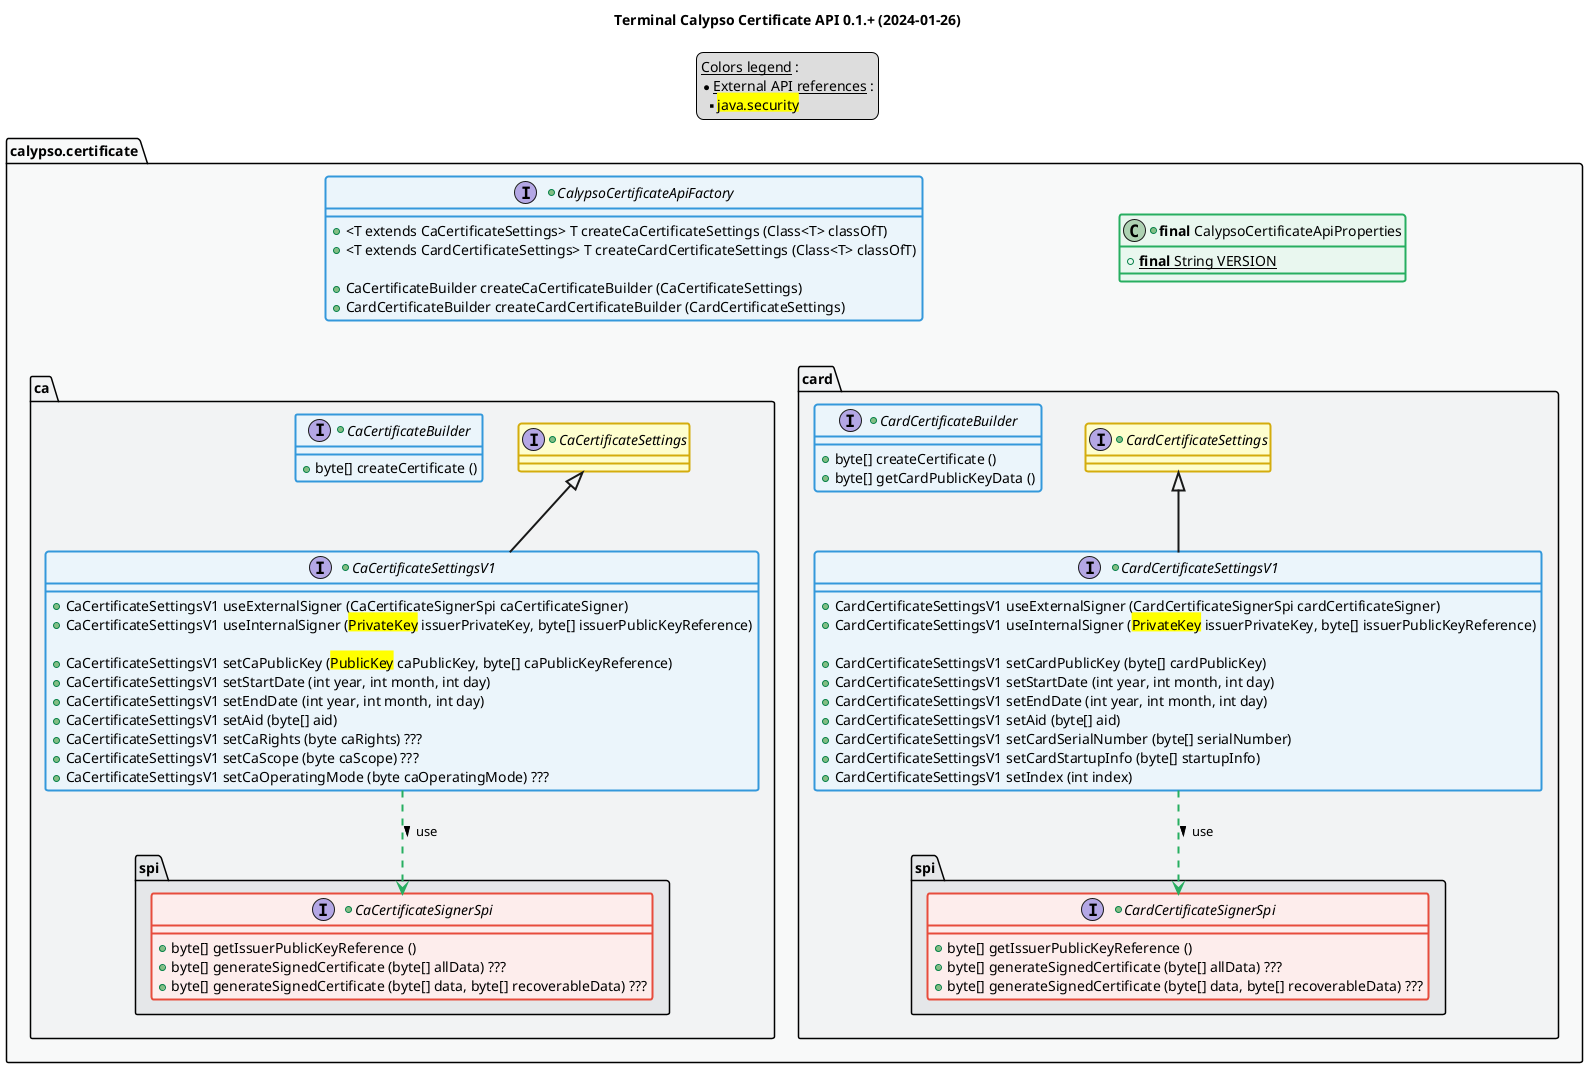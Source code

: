 @startuml
title
    Terminal Calypso Certificate API 0.1.+ (2024-01-26)
end title

' == THEME ==

'Couleurs issues de : https://htmlcolorcodes.com/fr/tableau-de-couleur/tableau-de-couleur-design-plat/
!define C_GREY1 F8F9F9
!define C_GREY2 F2F3F4
!define C_GREY3 E5E7E9
!define C_GREY4 D7DBDD
!define C_GREY5 CACFD2
!define C_GREY6 BDC3C7
!define C_LINK 3498DB
!define C_USE 27AE60

' -- Styles that don't work with new version of plantuml --
skinparam stereotypeABorderColor #A9DCDF
skinparam stereotypeIBorderColor #B4A7E5
skinparam stereotypeCBorderColor #ADD1B2
skinparam stereotypeEBorderColor #EB93DF
' -- END --

skinparam ClassBorderThickness 2
skinparam ArrowThickness 2

' Yellow
skinparam ClassBackgroundColor #FEFECE
skinparam ClassBorderColor #D4AC0D
' Red
skinparam ClassBackgroundColor<<red>> #FDEDEC
skinparam ClassBorderColor<<red>> #E74C3C
hide <<red>> stereotype
' Purple
skinparam ClassBackgroundColor<<purple>> #F4ECF7
skinparam ClassBorderColor<<purple>> #8E44AD
hide <<purple>> stereotype
' blue
skinparam ClassBackgroundColor<<blue>> #EBF5FB
skinparam ClassBorderColor<<blue>> #3498DB
hide <<blue>> stereotype
' Green
skinparam ClassBackgroundColor<<green>> #E9F7EF
skinparam ClassBorderColor<<green>> #27AE60
hide <<green>> stereotype
' Grey
skinparam ClassBackgroundColor<<grey>> #EAECEE
skinparam ClassBorderColor<<grey>> #2C3E50
hide <<grey>> stereotype

' == CONTENT ==

legend top
    __Colors legend__ :
    * __External API references__ :
    ** <back:yellow>java.security</back>
end legend

package "calypso.certificate" as api {
    +class "**final** CalypsoCertificateApiProperties" as ApiProperties <<green>> {
        +{static} **final** String VERSION
    }
    +interface CalypsoCertificateApiFactory <<blue>> {
        +<T extends CaCertificateSettings> T createCaCertificateSettings (Class<T> classOfT)
        +<T extends CardCertificateSettings> T createCardCertificateSettings (Class<T> classOfT)

        +CaCertificateBuilder createCaCertificateBuilder (CaCertificateSettings)
        +CardCertificateBuilder createCardCertificateBuilder (CardCertificateSettings)
    }
    package "ca" as ca {
        +interface CaCertificateSettings {
        }
        +interface CaCertificateSettingsV1 <<blue>> extends CaCertificateSettings {
            +CaCertificateSettingsV1 useExternalSigner (CaCertificateSignerSpi caCertificateSigner)
            +CaCertificateSettingsV1 useInternalSigner (<back:yellow>PrivateKey</back> issuerPrivateKey, byte[] issuerPublicKeyReference)

            +CaCertificateSettingsV1 setCaPublicKey (<back:yellow>PublicKey</back> caPublicKey, byte[] caPublicKeyReference)
            +CaCertificateSettingsV1 setStartDate (int year, int month, int day)
            +CaCertificateSettingsV1 setEndDate (int year, int month, int day)
            +CaCertificateSettingsV1 setAid (byte[] aid)
            +CaCertificateSettingsV1 setCaRights (byte caRights) ???
            +CaCertificateSettingsV1 setCaScope (byte caScope) ???
            +CaCertificateSettingsV1 setCaOperatingMode (byte caOperatingMode) ???
        }
        +interface CaCertificateBuilder <<blue>> {
            +byte[] createCertificate ()
        }
        package "spi" as caSpi {
            +interface CaCertificateSignerSpi <<red>> {
                +byte[] getIssuerPublicKeyReference ()
                +byte[] generateSignedCertificate (byte[] allData) ???
                +byte[] generateSignedCertificate (byte[] data, byte[] recoverableData) ???
            }
        }
    }
    package "card" as card {
        +interface CardCertificateSettings {
        }
        +interface CardCertificateSettingsV1 <<blue>> extends CardCertificateSettings {
            +CardCertificateSettingsV1 useExternalSigner (CardCertificateSignerSpi cardCertificateSigner)
            +CardCertificateSettingsV1 useInternalSigner (<back:yellow>PrivateKey</back> issuerPrivateKey, byte[] issuerPublicKeyReference)

            +CardCertificateSettingsV1 setCardPublicKey (byte[] cardPublicKey)
            +CardCertificateSettingsV1 setStartDate (int year, int month, int day)
            +CardCertificateSettingsV1 setEndDate (int year, int month, int day)
            +CardCertificateSettingsV1 setAid (byte[] aid)
            +CardCertificateSettingsV1 setCardSerialNumber (byte[] serialNumber)
            +CardCertificateSettingsV1 setCardStartupInfo (byte[] startupInfo)
            +CardCertificateSettingsV1 setIndex (int index)
        }
        +interface CardCertificateBuilder <<blue>> {
            +byte[] createCertificate ()
            +byte[] getCardPublicKeyData ()
        }
        package "spi" as cardSpi {
            +interface CardCertificateSignerSpi <<red>> {
                +byte[] getIssuerPublicKeyReference ()
                +byte[] generateSignedCertificate (byte[] allData) ???
                +byte[] generateSignedCertificate (byte[] data, byte[] recoverableData) ???
            }
        }
    }
}

' Associations

CardCertificateSettingsV1 ..> CardCertificateSignerSpi #C_USE : use >

CaCertificateSettingsV1 ..> CaCertificateSignerSpi #C_USE : use >

' == LAYOUT ==

CalypsoCertificateApiFactory -[hidden]- CaCertificateBuilder
CalypsoCertificateApiFactory -[hidden]- CardCertificateBuilder

' == STYLE ==

package api #C_GREY1 {}
package api.ca #C_GREY2 {}
package api.ca.caSpi #C_GREY3 {}
package api.card #C_GREY2 {}
package api.card.cardSpi #C_GREY3 {}

@enduml